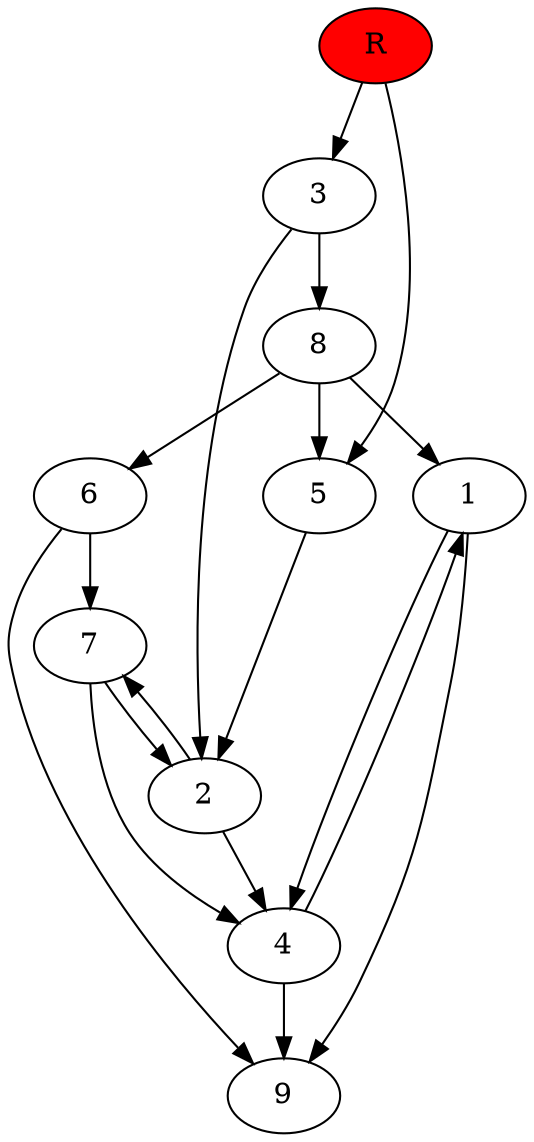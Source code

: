 digraph prb55547 {
	1
	2
	3
	4
	5
	6
	7
	8
	R [fillcolor="#ff0000" style=filled]
	1 -> 4
	1 -> 9
	2 -> 4
	2 -> 7
	3 -> 2
	3 -> 8
	4 -> 1
	4 -> 9
	5 -> 2
	6 -> 7
	6 -> 9
	7 -> 2
	7 -> 4
	8 -> 1
	8 -> 5
	8 -> 6
	R -> 3
	R -> 5
}
